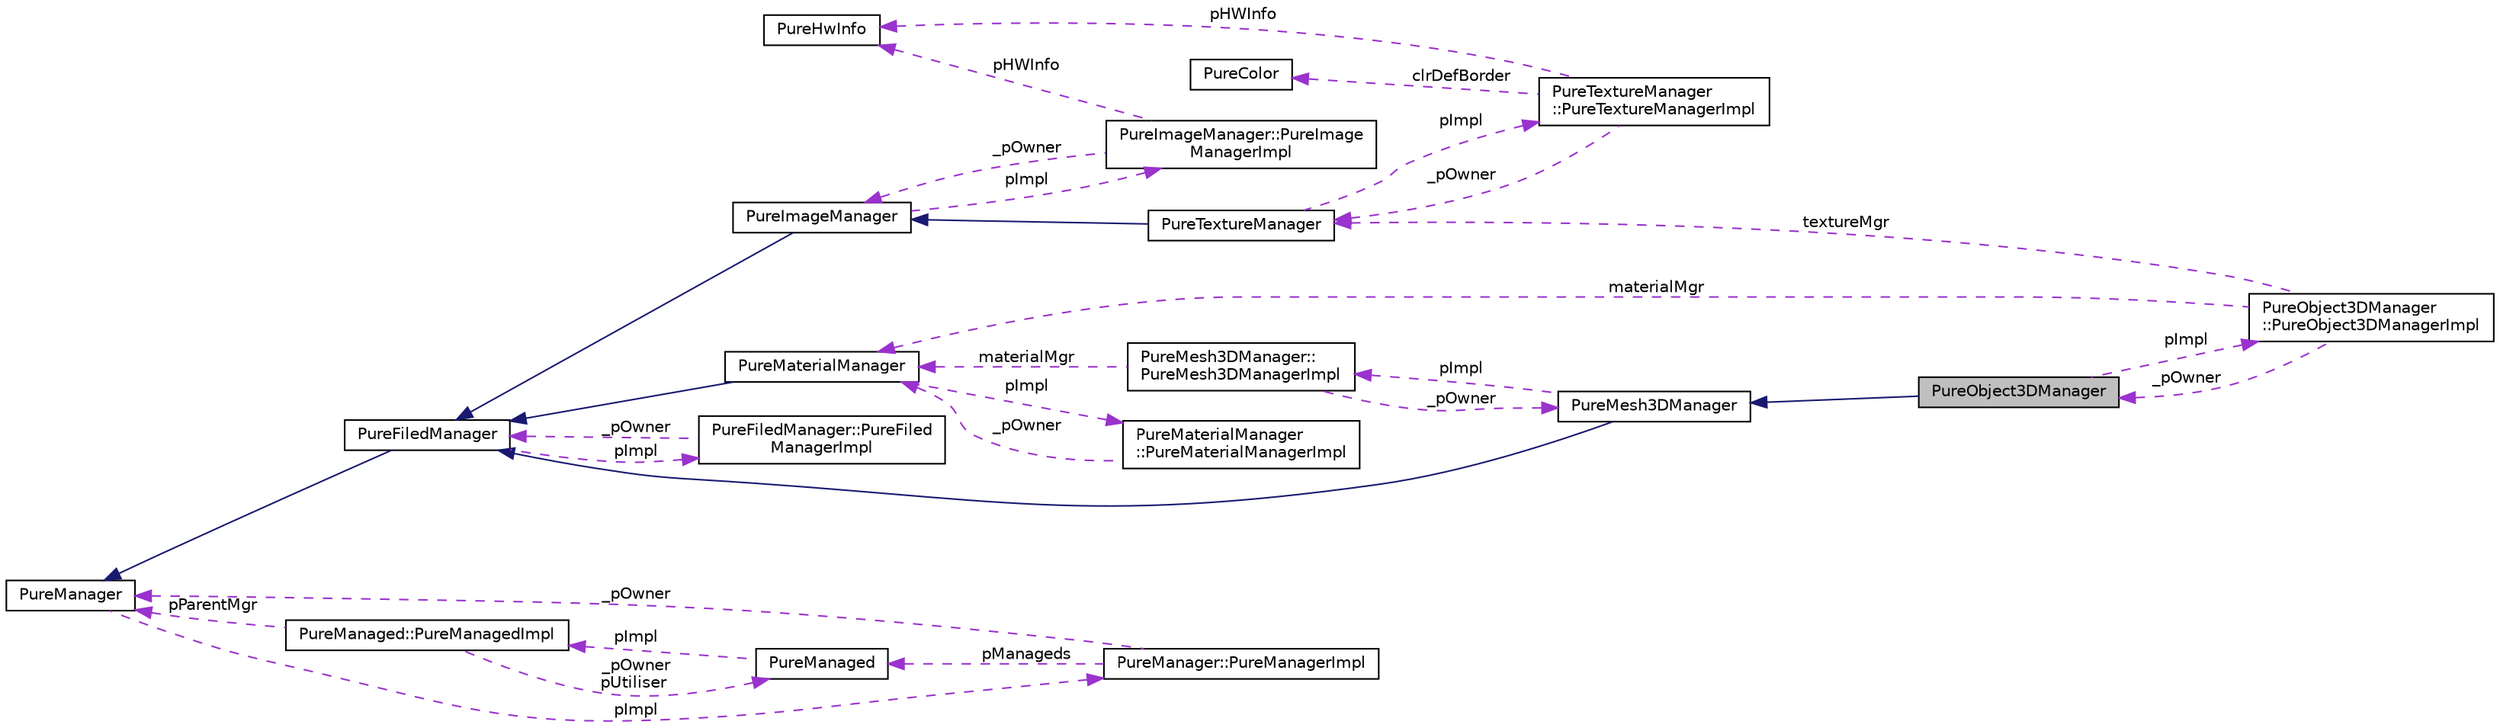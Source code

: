 digraph "PureObject3DManager"
{
 // LATEX_PDF_SIZE
  edge [fontname="Helvetica",fontsize="10",labelfontname="Helvetica",labelfontsize="10"];
  node [fontname="Helvetica",fontsize="10",shape=record];
  rankdir="LR";
  Node1 [label="PureObject3DManager",height=0.2,width=0.4,color="black", fillcolor="grey75", style="filled", fontcolor="black",tooltip="3D object manager class."];
  Node2 -> Node1 [dir="back",color="midnightblue",fontsize="10",style="solid",fontname="Helvetica"];
  Node2 [label="PureMesh3DManager",height=0.2,width=0.4,color="black", fillcolor="white", style="filled",URL="$class_pure_mesh3_d_manager.html",tooltip="3D mesh manager class."];
  Node3 -> Node2 [dir="back",color="midnightblue",fontsize="10",style="solid",fontname="Helvetica"];
  Node3 [label="PureFiledManager",height=0.2,width=0.4,color="black", fillcolor="white", style="filled",URL="$class_pure_filed_manager.html",tooltip="Manager loading from / saving to a file."];
  Node4 -> Node3 [dir="back",color="midnightblue",fontsize="10",style="solid",fontname="Helvetica"];
  Node4 [label="PureManager",height=0.2,width=0.4,color="black", fillcolor="white", style="filled",URL="$class_pure_manager.html",tooltip="Ancestor class for manager classes."];
  Node5 -> Node4 [dir="back",color="darkorchid3",fontsize="10",style="dashed",label=" pImpl" ,fontname="Helvetica"];
  Node5 [label="PureManager::PureManagerImpl",height=0.2,width=0.4,color="black", fillcolor="white", style="filled",URL="$class_pure_manager_1_1_pure_manager_impl.html",tooltip=" "];
  Node4 -> Node5 [dir="back",color="darkorchid3",fontsize="10",style="dashed",label=" _pOwner" ,fontname="Helvetica"];
  Node6 -> Node5 [dir="back",color="darkorchid3",fontsize="10",style="dashed",label=" pManageds" ,fontname="Helvetica"];
  Node6 [label="PureManaged",height=0.2,width=0.4,color="black", fillcolor="white", style="filled",URL="$class_pure_managed.html",tooltip="Ancestor class for managed classes."];
  Node7 -> Node6 [dir="back",color="darkorchid3",fontsize="10",style="dashed",label=" pImpl" ,fontname="Helvetica"];
  Node7 [label="PureManaged::PureManagedImpl",height=0.2,width=0.4,color="black", fillcolor="white", style="filled",URL="$class_pure_managed_1_1_pure_managed_impl.html",tooltip=" "];
  Node6 -> Node7 [dir="back",color="darkorchid3",fontsize="10",style="dashed",label=" _pOwner\npUtiliser" ,fontname="Helvetica"];
  Node4 -> Node7 [dir="back",color="darkorchid3",fontsize="10",style="dashed",label=" pParentMgr" ,fontname="Helvetica"];
  Node8 -> Node3 [dir="back",color="darkorchid3",fontsize="10",style="dashed",label=" pImpl" ,fontname="Helvetica"];
  Node8 [label="PureFiledManager::PureFiled\lManagerImpl",height=0.2,width=0.4,color="black", fillcolor="white", style="filled",URL="$class_pure_filed_manager_1_1_pure_filed_manager_impl.html",tooltip=" "];
  Node3 -> Node8 [dir="back",color="darkorchid3",fontsize="10",style="dashed",label=" _pOwner" ,fontname="Helvetica"];
  Node9 -> Node2 [dir="back",color="darkorchid3",fontsize="10",style="dashed",label=" pImpl" ,fontname="Helvetica"];
  Node9 [label="PureMesh3DManager::\lPureMesh3DManagerImpl",height=0.2,width=0.4,color="black", fillcolor="white", style="filled",URL="$class_pure_mesh3_d_manager_1_1_pure_mesh3_d_manager_impl.html",tooltip=" "];
  Node2 -> Node9 [dir="back",color="darkorchid3",fontsize="10",style="dashed",label=" _pOwner" ,fontname="Helvetica"];
  Node10 -> Node9 [dir="back",color="darkorchid3",fontsize="10",style="dashed",label=" materialMgr" ,fontname="Helvetica"];
  Node10 [label="PureMaterialManager",height=0.2,width=0.4,color="black", fillcolor="white", style="filled",URL="$class_pure_material_manager.html",tooltip="Material manager class."];
  Node3 -> Node10 [dir="back",color="midnightblue",fontsize="10",style="solid",fontname="Helvetica"];
  Node11 -> Node10 [dir="back",color="darkorchid3",fontsize="10",style="dashed",label=" pImpl" ,fontname="Helvetica"];
  Node11 [label="PureMaterialManager\l::PureMaterialManagerImpl",height=0.2,width=0.4,color="black", fillcolor="white", style="filled",URL="$class_pure_material_manager_1_1_pure_material_manager_impl.html",tooltip=" "];
  Node10 -> Node11 [dir="back",color="darkorchid3",fontsize="10",style="dashed",label=" _pOwner" ,fontname="Helvetica"];
  Node12 -> Node1 [dir="back",color="darkorchid3",fontsize="10",style="dashed",label=" pImpl" ,fontname="Helvetica"];
  Node12 [label="PureObject3DManager\l::PureObject3DManagerImpl",height=0.2,width=0.4,color="black", fillcolor="white", style="filled",URL="$class_pure_object3_d_manager_1_1_pure_object3_d_manager_impl.html",tooltip=" "];
  Node1 -> Node12 [dir="back",color="darkorchid3",fontsize="10",style="dashed",label=" _pOwner" ,fontname="Helvetica"];
  Node13 -> Node12 [dir="back",color="darkorchid3",fontsize="10",style="dashed",label=" textureMgr" ,fontname="Helvetica"];
  Node13 [label="PureTextureManager",height=0.2,width=0.4,color="black", fillcolor="white", style="filled",URL="$class_pure_texture_manager.html",tooltip="Texture manager class."];
  Node14 -> Node13 [dir="back",color="midnightblue",fontsize="10",style="solid",fontname="Helvetica"];
  Node14 [label="PureImageManager",height=0.2,width=0.4,color="black", fillcolor="white", style="filled",URL="$class_pure_image_manager.html",tooltip="Image manager class."];
  Node3 -> Node14 [dir="back",color="midnightblue",fontsize="10",style="solid",fontname="Helvetica"];
  Node15 -> Node14 [dir="back",color="darkorchid3",fontsize="10",style="dashed",label=" pImpl" ,fontname="Helvetica"];
  Node15 [label="PureImageManager::PureImage\lManagerImpl",height=0.2,width=0.4,color="black", fillcolor="white", style="filled",URL="$class_pure_image_manager_1_1_pure_image_manager_impl.html",tooltip=" "];
  Node16 -> Node15 [dir="back",color="darkorchid3",fontsize="10",style="dashed",label=" pHWInfo" ,fontname="Helvetica"];
  Node16 [label="PureHwInfo",height=0.2,width=0.4,color="black", fillcolor="white", style="filled",URL="$class_pure_hw_info.html",tooltip="Pure hardware information class."];
  Node14 -> Node15 [dir="back",color="darkorchid3",fontsize="10",style="dashed",label=" _pOwner" ,fontname="Helvetica"];
  Node17 -> Node13 [dir="back",color="darkorchid3",fontsize="10",style="dashed",label=" pImpl" ,fontname="Helvetica"];
  Node17 [label="PureTextureManager\l::PureTextureManagerImpl",height=0.2,width=0.4,color="black", fillcolor="white", style="filled",URL="$class_pure_texture_manager_1_1_pure_texture_manager_impl.html",tooltip=" "];
  Node16 -> Node17 [dir="back",color="darkorchid3",fontsize="10",style="dashed",label=" pHWInfo" ,fontname="Helvetica"];
  Node13 -> Node17 [dir="back",color="darkorchid3",fontsize="10",style="dashed",label=" _pOwner" ,fontname="Helvetica"];
  Node18 -> Node17 [dir="back",color="darkorchid3",fontsize="10",style="dashed",label=" clrDefBorder" ,fontname="Helvetica"];
  Node18 [label="PureColor",height=0.2,width=0.4,color="black", fillcolor="white", style="filled",URL="$class_pure_color.html",tooltip="Pure color class."];
  Node10 -> Node12 [dir="back",color="darkorchid3",fontsize="10",style="dashed",label=" materialMgr" ,fontname="Helvetica"];
}
